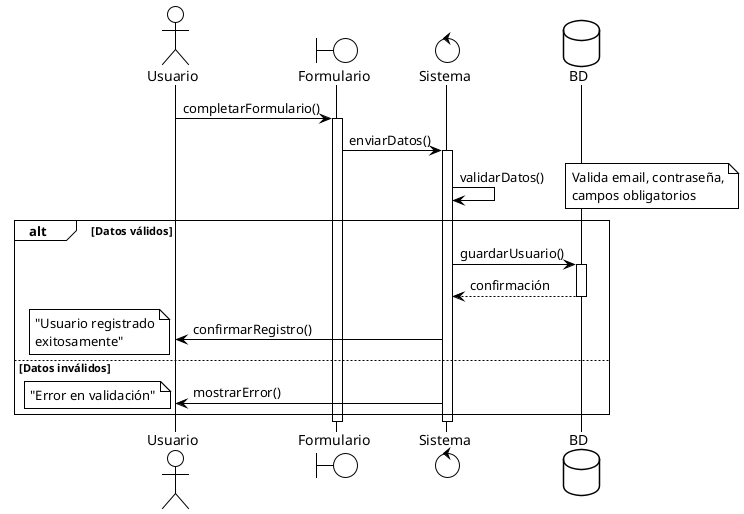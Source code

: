 @startuml Ejercicio1_RegistroUsuario

!theme plain

actor Usuario
boundary Formulario
control Sistema  
database BD

Usuario -> Formulario : completarFormulario()
activate Formulario

Formulario -> Sistema : enviarDatos()
activate Sistema

Sistema -> Sistema : validarDatos()
note right : Valida email, contraseña,\ncampos obligatorios

alt Datos válidos
    Sistema -> BD : guardarUsuario()
    activate BD
    BD --> Sistema : confirmación
    deactivate BD
    
    Sistema -> Usuario : confirmarRegistro()
    note left : "Usuario registrado\nexitosamente"
    
else Datos inválidos
    Sistema -> Usuario : mostrarError()
    note left : "Error en validación"
end

deactivate Sistema
deactivate Formulario

@enduml
